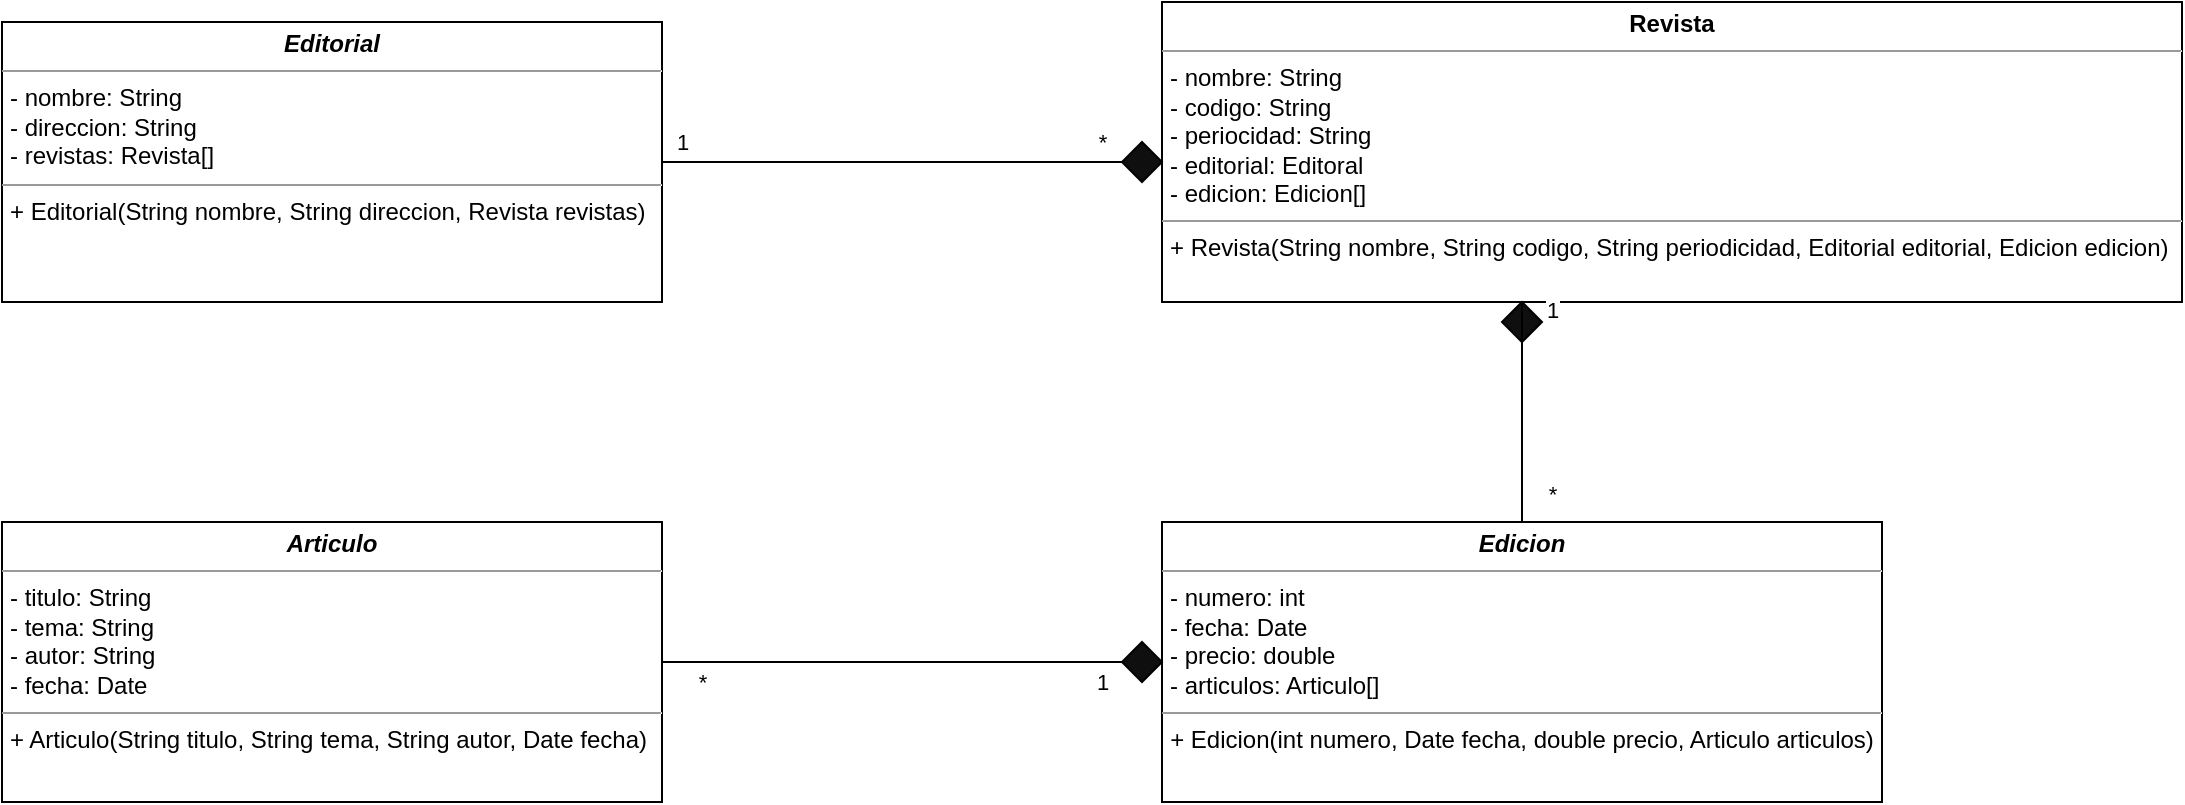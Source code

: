 <mxfile version="20.5.1" type="device"><diagram id="C5RBs43oDa-KdzZeNtuy" name="Page-1"><mxGraphModel dx="1695" dy="442" grid="1" gridSize="10" guides="1" tooltips="1" connect="1" arrows="1" fold="1" page="1" pageScale="1" pageWidth="827" pageHeight="1169" math="0" shadow="0"><root><mxCell id="WIyWlLk6GJQsqaUBKTNV-0"/><mxCell id="WIyWlLk6GJQsqaUBKTNV-1" parent="WIyWlLk6GJQsqaUBKTNV-0"/><mxCell id="6x-iOLyUuY2JMv4y37hC-0" value="&lt;p style=&quot;margin:0px;margin-top:4px;text-align:center;&quot;&gt;&lt;b&gt;&lt;i&gt;Editorial&lt;/i&gt;&lt;/b&gt;&lt;/p&gt;&lt;hr size=&quot;1&quot;&gt;&lt;p style=&quot;margin:0px;margin-left:4px;&quot;&gt;- nombre: String&lt;br&gt;- direccion: String&lt;/p&gt;&lt;p style=&quot;margin:0px;margin-left:4px;&quot;&gt;- revistas: Revista[]&lt;/p&gt;&lt;hr size=&quot;1&quot;&gt;&lt;p style=&quot;margin:0px;margin-left:4px;&quot;&gt;+ Editorial(String nombre, String direccion, Revista revistas)&lt;br&gt;&lt;/p&gt;" style="verticalAlign=top;align=left;overflow=fill;fontSize=12;fontFamily=Helvetica;html=1;" vertex="1" parent="WIyWlLk6GJQsqaUBKTNV-1"><mxGeometry x="-30" y="40" width="330" height="140" as="geometry"/></mxCell><mxCell id="6x-iOLyUuY2JMv4y37hC-1" value="&lt;p style=&quot;margin:0px;margin-top:4px;text-align:center;&quot;&gt;&lt;b&gt;Revista&lt;/b&gt;&lt;/p&gt;&lt;hr size=&quot;1&quot;&gt;&lt;p style=&quot;margin:0px;margin-left:4px;&quot;&gt;- nombre: String&lt;br&gt;- codigo: String&lt;/p&gt;&lt;p style=&quot;margin:0px;margin-left:4px;&quot;&gt;- periocidad: String&lt;/p&gt;&lt;p style=&quot;margin:0px;margin-left:4px;&quot;&gt;- editorial: Editoral&lt;/p&gt;&lt;p style=&quot;margin:0px;margin-left:4px;&quot;&gt;- edicion: Edicion[]&lt;/p&gt;&lt;hr size=&quot;1&quot;&gt;&lt;p style=&quot;margin:0px;margin-left:4px;&quot;&gt;+ Revista(String nombre, String codigo, String periodicidad, Editorial editorial, Edicion edicion)&lt;/p&gt;" style="verticalAlign=top;align=left;overflow=fill;fontSize=12;fontFamily=Helvetica;html=1;" vertex="1" parent="WIyWlLk6GJQsqaUBKTNV-1"><mxGeometry x="550" y="30" width="510" height="150" as="geometry"/></mxCell><mxCell id="6x-iOLyUuY2JMv4y37hC-2" value="&lt;p style=&quot;margin:0px;margin-top:4px;text-align:center;&quot;&gt;&lt;b&gt;&lt;i&gt;Articulo&lt;/i&gt;&lt;/b&gt;&lt;/p&gt;&lt;hr size=&quot;1&quot;&gt;&lt;p style=&quot;margin:0px;margin-left:4px;&quot;&gt;- titulo: String&lt;br&gt;- tema: String&lt;/p&gt;&lt;p style=&quot;margin:0px;margin-left:4px;&quot;&gt;- autor: String&lt;/p&gt;&lt;p style=&quot;margin:0px;margin-left:4px;&quot;&gt;- fecha: Date&lt;/p&gt;&lt;hr size=&quot;1&quot;&gt;&lt;p style=&quot;margin:0px;margin-left:4px;&quot;&gt;+ Articulo(String titulo, String tema, String autor, Date fecha)&lt;/p&gt;" style="verticalAlign=top;align=left;overflow=fill;fontSize=12;fontFamily=Helvetica;html=1;" vertex="1" parent="WIyWlLk6GJQsqaUBKTNV-1"><mxGeometry x="-30" y="290" width="330" height="140" as="geometry"/></mxCell><mxCell id="6x-iOLyUuY2JMv4y37hC-3" value="&lt;p style=&quot;margin:0px;margin-top:4px;text-align:center;&quot;&gt;&lt;b&gt;&lt;i&gt;Edicion&lt;/i&gt;&lt;/b&gt;&lt;/p&gt;&lt;hr size=&quot;1&quot;&gt;&lt;p style=&quot;margin:0px;margin-left:4px;&quot;&gt;- numero: int&lt;br&gt;- fecha: Date&lt;/p&gt;&lt;p style=&quot;margin:0px;margin-left:4px;&quot;&gt;- precio: double&lt;/p&gt;&lt;p style=&quot;margin:0px;margin-left:4px;&quot;&gt;- articulos: Articulo[]&lt;/p&gt;&lt;hr size=&quot;1&quot;&gt;&lt;p style=&quot;margin:0px;margin-left:4px;&quot;&gt;&lt;/p&gt;&lt;div style=&quot;text-align: center;&quot;&gt;&lt;span style=&quot;background-color: initial; line-height: 1.2;&quot;&gt;+ Edicion(int numero, Date fecha, double precio, Articulo articulos)&lt;/span&gt;&lt;/div&gt;&lt;br&gt;&lt;p&gt;&lt;/p&gt;" style="verticalAlign=top;align=left;overflow=fill;fontSize=12;fontFamily=Helvetica;html=1;" vertex="1" parent="WIyWlLk6GJQsqaUBKTNV-1"><mxGeometry x="550" y="290" width="360" height="140" as="geometry"/></mxCell><mxCell id="6x-iOLyUuY2JMv4y37hC-4" value="" style="endArrow=none;html=1;rounded=0;exitX=1;exitY=0.5;exitDx=0;exitDy=0;entryX=0;entryY=0.5;entryDx=0;entryDy=0;startArrow=none;" edge="1" parent="WIyWlLk6GJQsqaUBKTNV-1" source="6x-iOLyUuY2JMv4y37hC-7" target="6x-iOLyUuY2JMv4y37hC-1"><mxGeometry width="50" height="50" relative="1" as="geometry"><mxPoint x="390" y="260" as="sourcePoint"/><mxPoint x="440" y="210" as="targetPoint"/></mxGeometry></mxCell><mxCell id="6x-iOLyUuY2JMv4y37hC-5" value="" style="endArrow=none;html=1;rounded=0;entryX=0.5;entryY=1;entryDx=0;entryDy=0;exitX=0.5;exitY=0;exitDx=0;exitDy=0;startArrow=none;" edge="1" parent="WIyWlLk6GJQsqaUBKTNV-1" source="6x-iOLyUuY2JMv4y37hC-11" target="6x-iOLyUuY2JMv4y37hC-1"><mxGeometry width="50" height="50" relative="1" as="geometry"><mxPoint x="390" y="260" as="sourcePoint"/><mxPoint x="440" y="210" as="targetPoint"/></mxGeometry></mxCell><mxCell id="6x-iOLyUuY2JMv4y37hC-6" value="" style="endArrow=none;html=1;rounded=0;exitX=1;exitY=0.5;exitDx=0;exitDy=0;entryX=0;entryY=0.5;entryDx=0;entryDy=0;startArrow=none;" edge="1" parent="WIyWlLk6GJQsqaUBKTNV-1" source="6x-iOLyUuY2JMv4y37hC-16" target="6x-iOLyUuY2JMv4y37hC-3"><mxGeometry width="50" height="50" relative="1" as="geometry"><mxPoint x="390" y="260" as="sourcePoint"/><mxPoint x="440" y="210" as="targetPoint"/></mxGeometry></mxCell><mxCell id="6x-iOLyUuY2JMv4y37hC-7" value="" style="rhombus;whiteSpace=wrap;html=1;fillStyle=solid;fillColor=#0F0F0F;" vertex="1" parent="WIyWlLk6GJQsqaUBKTNV-1"><mxGeometry x="530" y="100" width="20" height="20" as="geometry"/></mxCell><mxCell id="6x-iOLyUuY2JMv4y37hC-8" value="" style="endArrow=none;html=1;rounded=0;exitX=1;exitY=0.5;exitDx=0;exitDy=0;entryX=0;entryY=0.5;entryDx=0;entryDy=0;" edge="1" parent="WIyWlLk6GJQsqaUBKTNV-1" source="6x-iOLyUuY2JMv4y37hC-0" target="6x-iOLyUuY2JMv4y37hC-7"><mxGeometry width="50" height="50" relative="1" as="geometry"><mxPoint x="300" y="110" as="sourcePoint"/><mxPoint x="550" y="110" as="targetPoint"/></mxGeometry></mxCell><mxCell id="6x-iOLyUuY2JMv4y37hC-9" value="1" style="edgeLabel;html=1;align=center;verticalAlign=middle;resizable=0;points=[];" vertex="1" connectable="0" parent="6x-iOLyUuY2JMv4y37hC-8"><mxGeometry x="-0.261" y="-2" relative="1" as="geometry"><mxPoint x="-75" y="-12" as="offset"/></mxGeometry></mxCell><mxCell id="6x-iOLyUuY2JMv4y37hC-10" value="*" style="edgeLabel;html=1;align=center;verticalAlign=middle;resizable=0;points=[];" vertex="1" connectable="0" parent="6x-iOLyUuY2JMv4y37hC-8"><mxGeometry x="0.765" y="-2" relative="1" as="geometry"><mxPoint x="17" y="-12" as="offset"/></mxGeometry></mxCell><mxCell id="6x-iOLyUuY2JMv4y37hC-11" value="" style="rhombus;whiteSpace=wrap;html=1;fillStyle=solid;fillColor=#0F0F0F;" vertex="1" parent="WIyWlLk6GJQsqaUBKTNV-1"><mxGeometry x="720" y="180" width="20" height="20" as="geometry"/></mxCell><mxCell id="6x-iOLyUuY2JMv4y37hC-13" value="" style="endArrow=none;html=1;rounded=0;exitX=0.5;exitY=0;exitDx=0;exitDy=0;" edge="1" parent="WIyWlLk6GJQsqaUBKTNV-1" source="6x-iOLyUuY2JMv4y37hC-3"><mxGeometry width="50" height="50" relative="1" as="geometry"><mxPoint x="645" y="290" as="sourcePoint"/><mxPoint x="730" y="180" as="targetPoint"/></mxGeometry></mxCell><mxCell id="6x-iOLyUuY2JMv4y37hC-14" value="1" style="edgeLabel;html=1;align=center;verticalAlign=middle;resizable=0;points=[];" vertex="1" connectable="0" parent="6x-iOLyUuY2JMv4y37hC-13"><mxGeometry x="0.644" y="1" relative="1" as="geometry"><mxPoint x="16" y="-16" as="offset"/></mxGeometry></mxCell><mxCell id="6x-iOLyUuY2JMv4y37hC-15" value="*" style="edgeLabel;html=1;align=center;verticalAlign=middle;resizable=0;points=[];" vertex="1" connectable="0" parent="6x-iOLyUuY2JMv4y37hC-13"><mxGeometry x="-0.556" y="-2" relative="1" as="geometry"><mxPoint x="13" y="10" as="offset"/></mxGeometry></mxCell><mxCell id="6x-iOLyUuY2JMv4y37hC-16" value="" style="rhombus;whiteSpace=wrap;html=1;fillStyle=solid;fillColor=#0F0F0F;" vertex="1" parent="WIyWlLk6GJQsqaUBKTNV-1"><mxGeometry x="530" y="350" width="20" height="20" as="geometry"/></mxCell><mxCell id="6x-iOLyUuY2JMv4y37hC-18" value="" style="endArrow=none;html=1;rounded=0;exitX=1;exitY=0.5;exitDx=0;exitDy=0;entryX=0;entryY=0.5;entryDx=0;entryDy=0;" edge="1" parent="WIyWlLk6GJQsqaUBKTNV-1" source="6x-iOLyUuY2JMv4y37hC-2" target="6x-iOLyUuY2JMv4y37hC-16"><mxGeometry width="50" height="50" relative="1" as="geometry"><mxPoint x="300" y="360" as="sourcePoint"/><mxPoint x="550" y="360" as="targetPoint"/></mxGeometry></mxCell><mxCell id="6x-iOLyUuY2JMv4y37hC-19" value="1" style="edgeLabel;html=1;align=center;verticalAlign=middle;resizable=0;points=[];" vertex="1" connectable="0" parent="6x-iOLyUuY2JMv4y37hC-18"><mxGeometry x="0.835" y="-1" relative="1" as="geometry"><mxPoint x="9" y="9" as="offset"/></mxGeometry></mxCell><mxCell id="6x-iOLyUuY2JMv4y37hC-20" value="*" style="edgeLabel;html=1;align=center;verticalAlign=middle;resizable=0;points=[];" vertex="1" connectable="0" parent="6x-iOLyUuY2JMv4y37hC-18"><mxGeometry x="-0.739" relative="1" as="geometry"><mxPoint x="-10" y="10" as="offset"/></mxGeometry></mxCell></root></mxGraphModel></diagram></mxfile>